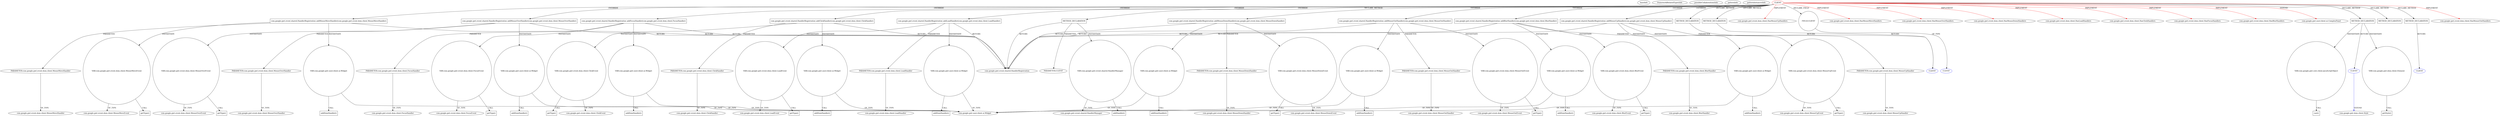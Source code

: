 digraph {
baseInfo[graphId=1712,category="pattern",isAnonymous=false,possibleRelation=true]
frameworkRelatedTypesInfo[0="com.google.gwt.event.dom.client.HasClickHandlers",1="com.google.gwt.event.dom.client.HasBlurHandlers",2="com.google.gwt.event.dom.client.HasMouseDownHandlers",3="com.google.gwt.event.dom.client.HasMouseOutHandlers",4="com.google.gwt.event.dom.client.HasMouseOverHandlers",5="com.google.gwt.event.dom.client.HasMouseUpHandlers",6="com.google.gwt.user.client.ui.ComplexPanel",7="com.google.gwt.event.dom.client.HasMouseMoveHandlers",8="com.google.gwt.event.dom.client.HasLoadHandlers",9="com.google.gwt.event.dom.client.HasFocusHandlers"]
possibleCollaborationsInfo[0="1712~RETURN_TYPE_DECLARATION-CLIENT_METHOD_DECLARATION-~com.google.gwt.event.dom.client.HasClickHandlers com.google.gwt.event.dom.client.HasBlurHandlers com.google.gwt.event.dom.client.HasMouseDownHandlers com.google.gwt.event.dom.client.HasMouseOutHandlers com.google.gwt.event.dom.client.HasMouseOverHandlers com.google.gwt.event.dom.client.HasMouseUpHandlers com.google.gwt.user.client.ui.ComplexPanel com.google.gwt.event.dom.client.HasMouseMoveHandlers com.google.gwt.event.dom.client.HasLoadHandlers com.google.gwt.event.dom.client.HasFocusHandlers ~com.google.gwt.dom.client.Style ~false~false"]
patternInfo[frequency=3.0,patternRootClient=0]
patternInstancesInfo[0="mguiral-GwtSvgLib~/mguiral-GwtSvgLib/GwtSvgLib-master/src/gwt/html5/svg/client/user/ui/SVGSymbolWidget.java~SVGSymbolWidget~3998",1="mguiral-GwtSvgLib~/mguiral-GwtSvgLib/GwtSvgLib-master/src/gwt/html5/svg/client/user/ui/SVGGraphicalWidget.java~SVGGraphicalWidget~3974",2="mguiral-GwtSvgLib~/mguiral-GwtSvgLib/GwtSvgLib-master/src/gwt/html5/svg/client/user/ui/SVGSwitchWidget.java~SVGSwitchWidget~4001"]
54[label="com.google.gwt.event.shared.HandlerRegistration addMouseUpHandler(com.google.gwt.event.dom.client.MouseUpHandler)",vertexType="OVERRIDING_METHOD_DECLARATION",isFrameworkType=false,shape=box]
0[label="CLIENT",vertexType="ROOT_CLIENT_CLASS_DECLARATION",isFrameworkType=false,color=red]
24[label="com.google.gwt.event.shared.HandlerRegistration addBlurHandler(com.google.gwt.event.dom.client.BlurHandler)",vertexType="OVERRIDING_METHOD_DECLARATION",isFrameworkType=false,shape=box]
64[label="com.google.gwt.event.shared.HandlerRegistration addMouseOverHandler(com.google.gwt.event.dom.client.MouseOverHandler)",vertexType="OVERRIDING_METHOD_DECLARATION",isFrameworkType=false,shape=box]
66[label="PARAMETER:com.google.gwt.event.dom.client.MouseOverHandler",vertexType="PARAMETER_DECLARATION",isFrameworkType=false]
15[label="com.google.gwt.event.shared.HandlerRegistration",vertexType="FRAMEWORK_INTERFACE_TYPE",isFrameworkType=false]
14[label="com.google.gwt.event.shared.HandlerRegistration addFocusHandler(com.google.gwt.event.dom.client.FocusHandler)",vertexType="OVERRIDING_METHOD_DECLARATION",isFrameworkType=false,shape=box]
16[label="PARAMETER:com.google.gwt.event.dom.client.FocusHandler",vertexType="PARAMETER_DECLARATION",isFrameworkType=false]
17[label="com.google.gwt.event.dom.client.FocusHandler",vertexType="FRAMEWORK_INTERFACE_TYPE",isFrameworkType=false]
67[label="com.google.gwt.event.dom.client.MouseOverHandler",vertexType="FRAMEWORK_INTERFACE_TYPE",isFrameworkType=false]
34[label="com.google.gwt.event.shared.HandlerRegistration addClickHandler(com.google.gwt.event.dom.client.ClickHandler)",vertexType="OVERRIDING_METHOD_DECLARATION",isFrameworkType=false,shape=box]
36[label="PARAMETER:com.google.gwt.event.dom.client.ClickHandler",vertexType="PARAMETER_DECLARATION",isFrameworkType=false]
37[label="com.google.gwt.event.dom.client.ClickHandler",vertexType="FRAMEWORK_INTERFACE_TYPE",isFrameworkType=false]
56[label="PARAMETER:com.google.gwt.event.dom.client.MouseUpHandler",vertexType="PARAMETER_DECLARATION",isFrameworkType=false]
57[label="com.google.gwt.event.dom.client.MouseUpHandler",vertexType="FRAMEWORK_INTERFACE_TYPE",isFrameworkType=false]
74[label="com.google.gwt.event.shared.HandlerRegistration addMouseMoveHandler(com.google.gwt.event.dom.client.MouseMoveHandler)",vertexType="OVERRIDING_METHOD_DECLARATION",isFrameworkType=false,shape=box]
76[label="PARAMETER:com.google.gwt.event.dom.client.MouseMoveHandler",vertexType="PARAMETER_DECLARATION",isFrameworkType=false]
77[label="com.google.gwt.event.dom.client.MouseMoveHandler",vertexType="FRAMEWORK_INTERFACE_TYPE",isFrameworkType=false]
144[label="METHOD_DECLARATION",vertexType="CLIENT_METHOD_DECLARATION",isFrameworkType=false,shape=box]
135[label="CLIENT",vertexType="REFERENCE_CLIENT_CLASS_DECLARATION",isFrameworkType=false,color=blue]
6[label="com.google.gwt.event.dom.client.HasMouseUpHandlers",vertexType="FRAMEWORK_INTERFACE_TYPE",isFrameworkType=false]
41[label="VAR:com.google.gwt.event.dom.client.ClickEvent",vertexType="VARIABLE_EXPRESION",isFrameworkType=false,shape=circle]
42[label="getType()",vertexType="INSIDE_CALL",isFrameworkType=false,shape=box]
11[label="FIELD:CLIENT",vertexType="FIELD_DECLARATION",isFrameworkType=false,shape=circle]
8[label="com.google.gwt.event.dom.client.HasMouseMoveHandlers",vertexType="FRAMEWORK_INTERFACE_TYPE",isFrameworkType=false]
7[label="com.google.gwt.event.dom.client.HasMouseOverHandlers",vertexType="FRAMEWORK_INTERFACE_TYPE",isFrameworkType=false]
43[label="com.google.gwt.event.dom.client.ClickEvent",vertexType="FRAMEWORK_CLASS_TYPE",isFrameworkType=false]
94[label="com.google.gwt.event.shared.HandlerRegistration addLoadHandler(com.google.gwt.event.dom.client.LoadHandler)",vertexType="OVERRIDING_METHOD_DECLARATION",isFrameworkType=false,shape=box]
5[label="com.google.gwt.event.dom.client.HasMouseDownHandlers",vertexType="FRAMEWORK_INTERFACE_TYPE",isFrameworkType=false]
10[label="com.google.gwt.event.dom.client.HasLoadHandlers",vertexType="FRAMEWORK_INTERFACE_TYPE",isFrameworkType=false]
4[label="com.google.gwt.event.dom.client.HasClickHandlers",vertexType="FRAMEWORK_INTERFACE_TYPE",isFrameworkType=false]
2[label="com.google.gwt.event.dom.client.HasFocusHandlers",vertexType="FRAMEWORK_INTERFACE_TYPE",isFrameworkType=false]
3[label="com.google.gwt.event.dom.client.HasBlurHandlers",vertexType="FRAMEWORK_INTERFACE_TYPE",isFrameworkType=false]
78[label="VAR:com.google.gwt.user.client.ui.Widget",vertexType="VARIABLE_EXPRESION",isFrameworkType=false,shape=circle]
79[label="addDomHandler()",vertexType="INSIDE_CALL",isFrameworkType=false,shape=box]
18[label="VAR:com.google.gwt.user.client.ui.Widget",vertexType="VARIABLE_EXPRESION",isFrameworkType=false,shape=circle]
19[label="addDomHandler()",vertexType="INSIDE_CALL",isFrameworkType=false,shape=box]
38[label="VAR:com.google.gwt.user.client.ui.Widget",vertexType="VARIABLE_EXPRESION",isFrameworkType=false,shape=circle]
39[label="addDomHandler()",vertexType="INSIDE_CALL",isFrameworkType=false,shape=box]
28[label="VAR:com.google.gwt.user.client.ui.Widget",vertexType="VARIABLE_EXPRESION",isFrameworkType=false,shape=circle]
29[label="addDomHandler()",vertexType="INSIDE_CALL",isFrameworkType=false,shape=box]
98[label="VAR:com.google.gwt.user.client.ui.Widget",vertexType="VARIABLE_EXPRESION",isFrameworkType=false,shape=circle]
99[label="addDomHandler()",vertexType="INSIDE_CALL",isFrameworkType=false,shape=box]
58[label="VAR:com.google.gwt.user.client.ui.Widget",vertexType="VARIABLE_EXPRESION",isFrameworkType=false,shape=circle]
59[label="addDomHandler()",vertexType="INSIDE_CALL",isFrameworkType=false,shape=box]
68[label="VAR:com.google.gwt.user.client.ui.Widget",vertexType="VARIABLE_EXPRESION",isFrameworkType=false,shape=circle]
69[label="addDomHandler()",vertexType="INSIDE_CALL",isFrameworkType=false,shape=box]
71[label="VAR:com.google.gwt.event.dom.client.MouseOverEvent",vertexType="VARIABLE_EXPRESION",isFrameworkType=false,shape=circle]
72[label="getType()",vertexType="INSIDE_CALL",isFrameworkType=false,shape=box]
73[label="com.google.gwt.event.dom.client.MouseOverEvent",vertexType="FRAMEWORK_CLASS_TYPE",isFrameworkType=false]
1[label="com.google.gwt.user.client.ui.ComplexPanel",vertexType="FRAMEWORK_CLASS_TYPE",isFrameworkType=false]
61[label="VAR:com.google.gwt.event.dom.client.MouseUpEvent",vertexType="VARIABLE_EXPRESION",isFrameworkType=false,shape=circle]
63[label="com.google.gwt.event.dom.client.MouseUpEvent",vertexType="FRAMEWORK_CLASS_TYPE",isFrameworkType=false]
62[label="getType()",vertexType="INSIDE_CALL",isFrameworkType=false,shape=box]
149[label="METHOD_DECLARATION",vertexType="CLIENT_METHOD_DECLARATION",isFrameworkType=false,shape=box]
154[label="VAR:com.google.gwt.event.shared.HandlerManager",vertexType="VARIABLE_EXPRESION",isFrameworkType=false,shape=circle]
155[label="addHandler()",vertexType="INSIDE_CALL",isFrameworkType=false,shape=box]
156[label="com.google.gwt.event.shared.HandlerManager",vertexType="FRAMEWORK_CLASS_TYPE",isFrameworkType=false]
151[label="PARAMETER:CLIENT",vertexType="PARAMETER_DECLARATION",isFrameworkType=false]
117[label="METHOD_DECLARATION",vertexType="CLIENT_METHOD_DECLARATION",isFrameworkType=false,shape=box]
123[label="VAR:com.google.gwt.dom.client.Element",vertexType="VARIABLE_EXPRESION",isFrameworkType=false,shape=circle]
120[label="VAR:com.google.gwt.core.client.JavaScriptObject",vertexType="VARIABLE_EXPRESION",isFrameworkType=false,shape=circle]
112[label="METHOD_DECLARATION",vertexType="CLIENT_METHOD_DECLARATION",isFrameworkType=false,shape=box]
134[label="METHOD_DECLARATION",vertexType="CLIENT_METHOD_DECLARATION",isFrameworkType=false,shape=box]
137[label="METHOD_DECLARATION",vertexType="CLIENT_METHOD_DECLARATION",isFrameworkType=false,shape=box]
9[label="com.google.gwt.event.dom.client.HasMouseOutHandlers",vertexType="FRAMEWORK_INTERFACE_TYPE",isFrameworkType=false]
31[label="VAR:com.google.gwt.event.dom.client.BlurEvent",vertexType="VARIABLE_EXPRESION",isFrameworkType=false,shape=circle]
32[label="getType()",vertexType="INSIDE_CALL",isFrameworkType=false,shape=box]
33[label="com.google.gwt.event.dom.client.BlurEvent",vertexType="FRAMEWORK_CLASS_TYPE",isFrameworkType=false]
101[label="VAR:com.google.gwt.event.dom.client.LoadEvent",vertexType="VARIABLE_EXPRESION",isFrameworkType=false,shape=circle]
102[label="getType()",vertexType="INSIDE_CALL",isFrameworkType=false,shape=box]
44[label="com.google.gwt.event.shared.HandlerRegistration addMouseDownHandler(com.google.gwt.event.dom.client.MouseDownHandler)",vertexType="OVERRIDING_METHOD_DECLARATION",isFrameworkType=false,shape=box]
46[label="PARAMETER:com.google.gwt.event.dom.client.MouseDownHandler",vertexType="PARAMETER_DECLARATION",isFrameworkType=false]
47[label="com.google.gwt.event.dom.client.MouseDownHandler",vertexType="FRAMEWORK_INTERFACE_TYPE",isFrameworkType=false]
48[label="VAR:com.google.gwt.user.client.ui.Widget",vertexType="VARIABLE_EXPRESION",isFrameworkType=false,shape=circle]
49[label="addDomHandler()",vertexType="INSIDE_CALL",isFrameworkType=false,shape=box]
26[label="PARAMETER:com.google.gwt.event.dom.client.BlurHandler",vertexType="PARAMETER_DECLARATION",isFrameworkType=false]
27[label="com.google.gwt.event.dom.client.BlurHandler",vertexType="FRAMEWORK_INTERFACE_TYPE",isFrameworkType=false]
96[label="PARAMETER:com.google.gwt.event.dom.client.LoadHandler",vertexType="PARAMETER_DECLARATION",isFrameworkType=false]
97[label="com.google.gwt.event.dom.client.LoadHandler",vertexType="FRAMEWORK_INTERFACE_TYPE",isFrameworkType=false]
81[label="VAR:com.google.gwt.event.dom.client.MouseMoveEvent",vertexType="VARIABLE_EXPRESION",isFrameworkType=false,shape=circle]
82[label="getType()",vertexType="INSIDE_CALL",isFrameworkType=false,shape=box]
83[label="com.google.gwt.event.dom.client.MouseMoveEvent",vertexType="FRAMEWORK_CLASS_TYPE",isFrameworkType=false]
103[label="com.google.gwt.event.dom.client.LoadEvent",vertexType="FRAMEWORK_CLASS_TYPE",isFrameworkType=false]
124[label="getStyle()",vertexType="INSIDE_CALL",isFrameworkType=false,shape=box]
121[label="cast()",vertexType="INSIDE_CALL",isFrameworkType=false,shape=box]
21[label="VAR:com.google.gwt.event.dom.client.FocusEvent",vertexType="VARIABLE_EXPRESION",isFrameworkType=false,shape=circle]
22[label="getType()",vertexType="INSIDE_CALL",isFrameworkType=false,shape=box]
23[label="com.google.gwt.event.dom.client.FocusEvent",vertexType="FRAMEWORK_CLASS_TYPE",isFrameworkType=false]
51[label="VAR:com.google.gwt.event.dom.client.MouseDownEvent",vertexType="VARIABLE_EXPRESION",isFrameworkType=false,shape=circle]
53[label="com.google.gwt.event.dom.client.MouseDownEvent",vertexType="FRAMEWORK_CLASS_TYPE",isFrameworkType=false]
52[label="getType()",vertexType="INSIDE_CALL",isFrameworkType=false,shape=box]
20[label="com.google.gwt.user.client.ui.Widget",vertexType="FRAMEWORK_CLASS_TYPE",isFrameworkType=false]
88[label="VAR:com.google.gwt.user.client.ui.Widget",vertexType="VARIABLE_EXPRESION",isFrameworkType=false,shape=circle]
89[label="addDomHandler()",vertexType="INSIDE_CALL",isFrameworkType=false,shape=box]
118[label="CLIENT",vertexType="REFERENCE_CLIENT_CLASS_DECLARATION",isFrameworkType=false,color=blue]
119[label="com.google.gwt.dom.client.Style",vertexType="FRAMEWORK_CLASS_TYPE",isFrameworkType=false]
12[label="CLIENT",vertexType="REFERENCE_CLIENT_CLASS_DECLARATION",isFrameworkType=false,color=blue]
84[label="com.google.gwt.event.shared.HandlerRegistration addMouseOutHandler(com.google.gwt.event.dom.client.MouseOutHandler)",vertexType="OVERRIDING_METHOD_DECLARATION",isFrameworkType=false,shape=box]
91[label="VAR:com.google.gwt.event.dom.client.MouseOutEvent",vertexType="VARIABLE_EXPRESION",isFrameworkType=false,shape=circle]
93[label="com.google.gwt.event.dom.client.MouseOutEvent",vertexType="FRAMEWORK_CLASS_TYPE",isFrameworkType=false]
92[label="getType()",vertexType="INSIDE_CALL",isFrameworkType=false,shape=box]
86[label="PARAMETER:com.google.gwt.event.dom.client.MouseOutHandler",vertexType="PARAMETER_DECLARATION",isFrameworkType=false]
87[label="com.google.gwt.event.dom.client.MouseOutHandler",vertexType="FRAMEWORK_INTERFACE_TYPE",isFrameworkType=false]
138[label="CLIENT",vertexType="REFERENCE_CLIENT_CLASS_DECLARATION",isFrameworkType=false,color=blue]
96->97[label="OF_TYPE"]
94->101[label="INSTANTIATE"]
61->63[label="OF_TYPE"]
84->86[label="PARAMETER"]
76->77[label="OF_TYPE"]
0->144[label="DECLARE_METHOD"]
86->87[label="OF_TYPE"]
94->98[label="INSTANTIATE"]
41->43[label="OF_TYPE"]
101->102[label="CALL"]
84->15[label="RETURN"]
0->4[label="IMPLEMENT",color=red]
78->20[label="OF_TYPE"]
0->3[label="IMPLEMENT",color=red]
24->28[label="INSTANTIATE"]
117->120[label="INSTANTIATE"]
91->92[label="CALL"]
0->74[label="OVERRIDE"]
118->119[label="EXTEND",color=blue]
0->5[label="IMPLEMENT",color=red]
91->93[label="OF_TYPE"]
24->15[label="RETURN"]
123->124[label="CALL"]
0->9[label="IMPLEMENT",color=red]
84->91[label="INSTANTIATE"]
18->19[label="CALL"]
154->155[label="CALL"]
101->103[label="OF_TYPE"]
81->82[label="CALL"]
54->15[label="RETURN"]
31->32[label="CALL"]
11->12[label="OF_TYPE"]
14->16[label="PARAMETER"]
0->149[label="DECLARE_METHOD"]
0->94[label="OVERRIDE"]
117->118[label="RETURN"]
64->71[label="INSTANTIATE"]
41->42[label="CALL"]
88->89[label="CALL"]
56->57[label="OF_TYPE"]
0->7[label="IMPLEMENT",color=red]
48->49[label="CALL"]
38->39[label="CALL"]
24->26[label="PARAMETER"]
0->6[label="IMPLEMENT",color=red]
64->15[label="RETURN"]
21->22[label="CALL"]
16->17[label="OF_TYPE"]
46->47[label="OF_TYPE"]
149->15[label="RETURN"]
0->1[label="EXTEND",color=red]
0->24[label="OVERRIDE"]
54->61[label="INSTANTIATE"]
34->41[label="INSTANTIATE"]
48->20[label="OF_TYPE"]
94->15[label="RETURN"]
66->67[label="OF_TYPE"]
68->69[label="CALL"]
28->29[label="CALL"]
54->58[label="INSTANTIATE"]
61->62[label="CALL"]
14->21[label="INSTANTIATE"]
0->137[label="DECLARE_METHOD"]
58->59[label="CALL"]
68->20[label="OF_TYPE"]
0->11[label="DECLARE_FIELD"]
54->56[label="PARAMETER"]
36->37[label="OF_TYPE"]
0->8[label="IMPLEMENT",color=red]
74->15[label="RETURN"]
74->81[label="INSTANTIATE"]
117->123[label="INSTANTIATE"]
88->20[label="OF_TYPE"]
71->72[label="CALL"]
26->27[label="OF_TYPE"]
134->135[label="RETURN"]
38->20[label="OF_TYPE"]
28->20[label="OF_TYPE"]
34->38[label="INSTANTIATE"]
0->134[label="DECLARE_METHOD"]
154->156[label="OF_TYPE"]
0->54[label="OVERRIDE"]
0->117[label="DECLARE_METHOD"]
44->48[label="INSTANTIATE"]
137->138[label="RETURN"]
0->10[label="IMPLEMENT",color=red]
120->121[label="CALL"]
44->46[label="PARAMETER"]
18->20[label="OF_TYPE"]
14->18[label="INSTANTIATE"]
81->83[label="OF_TYPE"]
24->31[label="INSTANTIATE"]
71->73[label="OF_TYPE"]
58->20[label="OF_TYPE"]
78->79[label="CALL"]
34->15[label="RETURN"]
64->68[label="INSTANTIATE"]
0->64[label="OVERRIDE"]
0->44[label="OVERRIDE"]
149->154[label="INSTANTIATE"]
74->78[label="INSTANTIATE"]
74->76[label="PARAMETER"]
21->23[label="OF_TYPE"]
98->20[label="OF_TYPE"]
0->2[label="IMPLEMENT",color=red]
144->135[label="RETURN"]
51->52[label="CALL"]
34->36[label="PARAMETER"]
44->51[label="INSTANTIATE"]
31->33[label="OF_TYPE"]
98->99[label="CALL"]
0->112[label="DECLARE_METHOD"]
0->34[label="OVERRIDE"]
0->84[label="OVERRIDE"]
44->15[label="RETURN"]
14->15[label="RETURN"]
64->66[label="PARAMETER"]
0->14[label="OVERRIDE"]
84->88[label="INSTANTIATE"]
149->151[label="PARAMETER"]
51->53[label="OF_TYPE"]
94->96[label="PARAMETER"]
}
